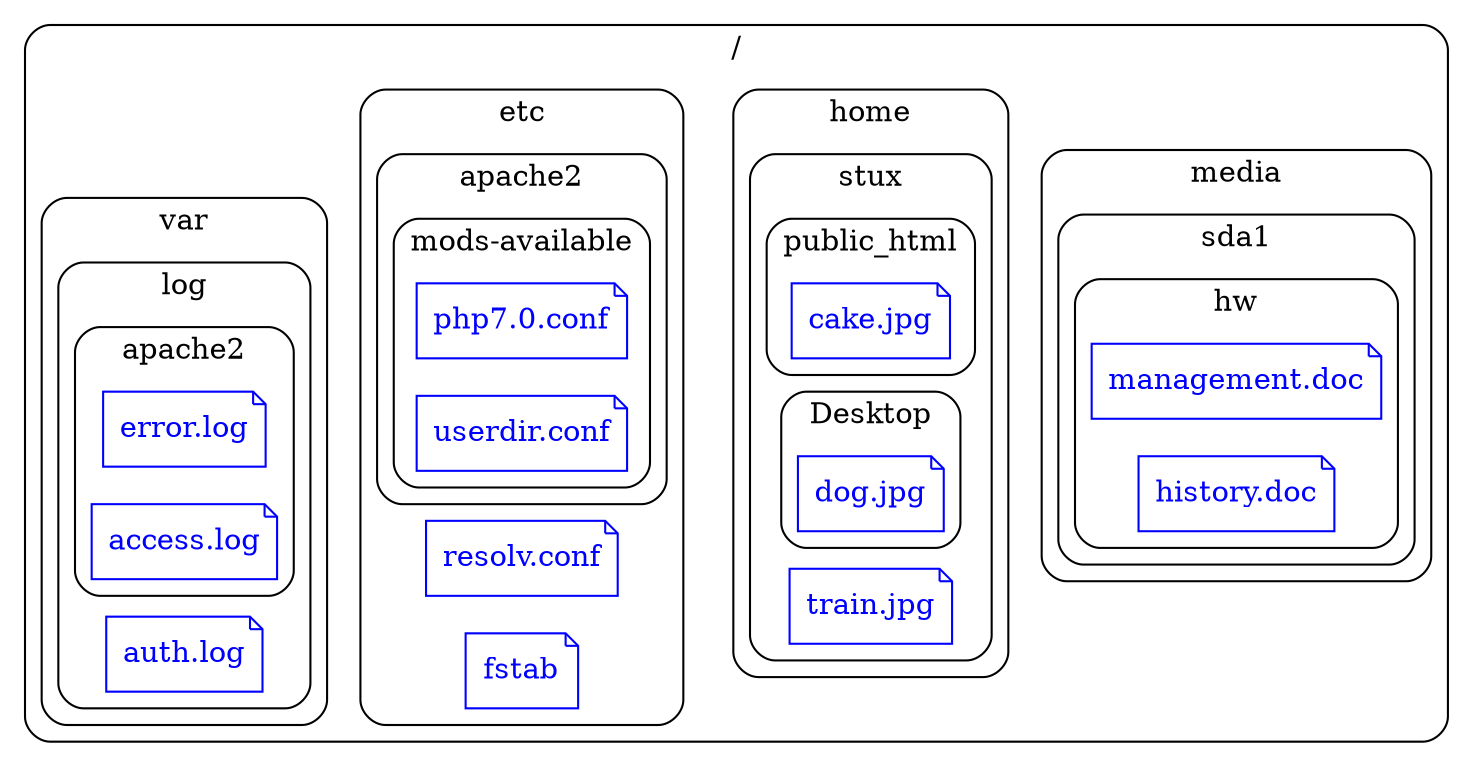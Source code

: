 digraph G {
  rankdir = LR;
  overlap = scale;
  # http://www.graphviz.org/content/global-subgraph-style-statements
  graph [shape="folder", style="rounded"];
  node [shape="note", color="blue", fontcolor="blue"];
  edge [style=invis];
  subgraph "cluster" {
    label="/";
    subgraph "cluster/home" {
      label="home";
      subgraph "cluster/home/stux" {
        label="stux";
        subgraph "cluster/home/stux/public_html" {
          label="public_html";
          "/home/stux/public_html/cake.jpg" [ label="cake.jpg"];
        }
        "/home/stux/train.jpg" [ label="train.jpg"];
        subgraph "cluster/home/stux/Desktop" {
          label="Desktop";
          "/home/stux/Desktop/dog.jpg" [ label="dog.jpg"];
        }
      }
    }
    subgraph "cluster/media" {
      label="media";
      subgraph "cluster/media/sda1" {
        label="sda1";
        subgraph "cluster/media/sda1/hw" {
          label="hw";
          "/media/sda1/hw/management.doc" [ label="management.doc"];
          "/media/sda1/hw/history.doc" [ label="history.doc"];
        }
      }
    }
    subgraph "cluster/etc" {
      label="etc";
      "/etc/resolv.conf" [ label="resolv.conf"];
      "/etc/fstab" [ label="fstab"];
      subgraph "cluster/etc/apache2" {
        label="apache2";
        subgraph "cluster/etc/apache2/mods-available" {
          label="mods-available";
          "/etc/apache2/mods-available/php7.0.conf" [ label="php7.0.conf"];
          "/etc/apache2/mods-available/userdir.conf" [ label="userdir.conf"];
        }
      }
    }
    subgraph "cluster/var" {
      label="var";
      subgraph "cluster/var/log" {
        label="log";
        "/var/log/auth.log" [ label="auth.log"];
        subgraph "cluster/var/log/apache2" {
          label="apache2";
          "/var/log/apache2/error.log" [ label="error.log"];
          "/var/log/apache2/access.log" [ label="access.log"];
        }
      }
    }
  }
  "/var/log/apache2/error.log" ->
  "/etc/apache2/mods-available/userdir.conf" ->
  "/home/stux/Desktop/dog.jpg" ->
  "/media/sda1/hw/history.doc";

}

